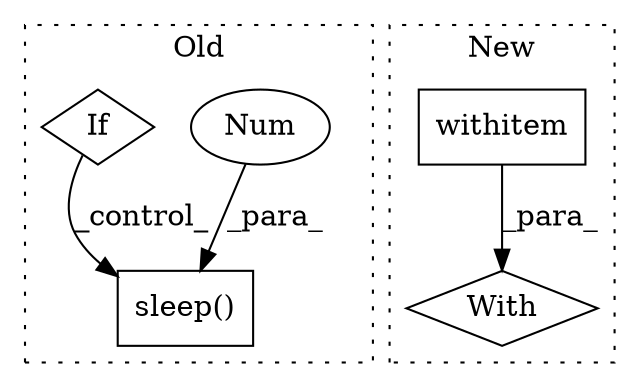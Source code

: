 digraph G {
subgraph cluster0 {
1 [label="sleep()" a="75" s="3603,3615" l="11,1" shape="box"];
4 [label="Num" a="76" s="3614" l="1" shape="ellipse"];
5 [label="If" a="96" s="3572" l="3" shape="diamond"];
label = "Old";
style="dotted";
}
subgraph cluster1 {
2 [label="With" a="39" s="2778,2787" l="5,112" shape="diamond"];
3 [label="withitem" a="49" s="2783" l="4" shape="box"];
label = "New";
style="dotted";
}
3 -> 2 [label="_para_"];
4 -> 1 [label="_para_"];
5 -> 1 [label="_control_"];
}